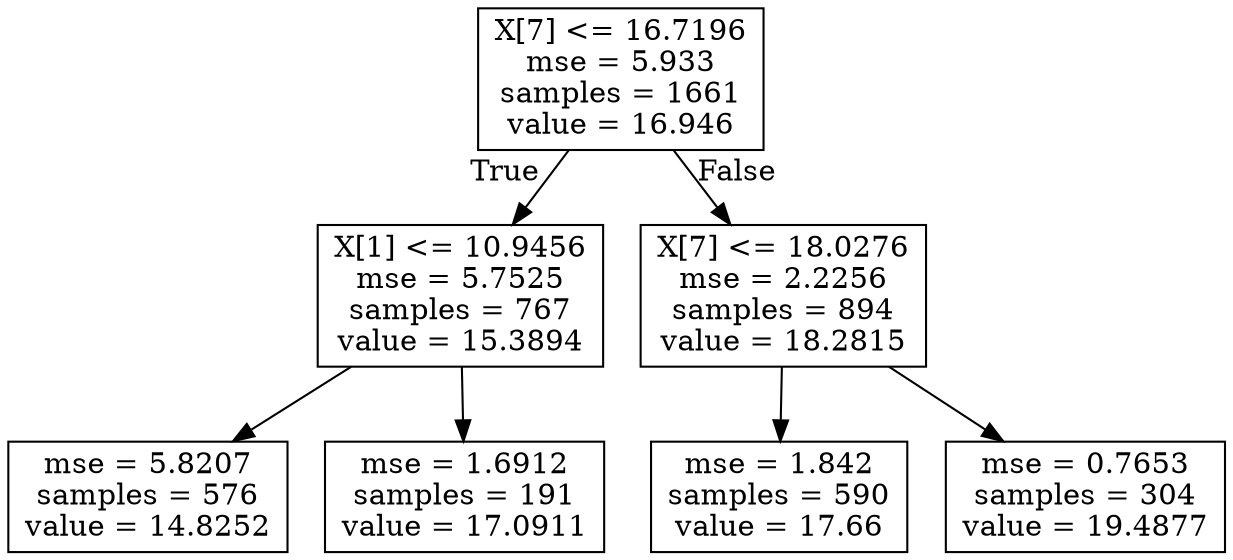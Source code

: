digraph Tree {
node [shape=box] ;
0 [label="X[7] <= 16.7196\nmse = 5.933\nsamples = 1661\nvalue = 16.946"] ;
1 [label="X[1] <= 10.9456\nmse = 5.7525\nsamples = 767\nvalue = 15.3894"] ;
0 -> 1 [labeldistance=2.5, labelangle=45, headlabel="True"] ;
2 [label="mse = 5.8207\nsamples = 576\nvalue = 14.8252"] ;
1 -> 2 ;
3 [label="mse = 1.6912\nsamples = 191\nvalue = 17.0911"] ;
1 -> 3 ;
4 [label="X[7] <= 18.0276\nmse = 2.2256\nsamples = 894\nvalue = 18.2815"] ;
0 -> 4 [labeldistance=2.5, labelangle=-45, headlabel="False"] ;
5 [label="mse = 1.842\nsamples = 590\nvalue = 17.66"] ;
4 -> 5 ;
6 [label="mse = 0.7653\nsamples = 304\nvalue = 19.4877"] ;
4 -> 6 ;
}